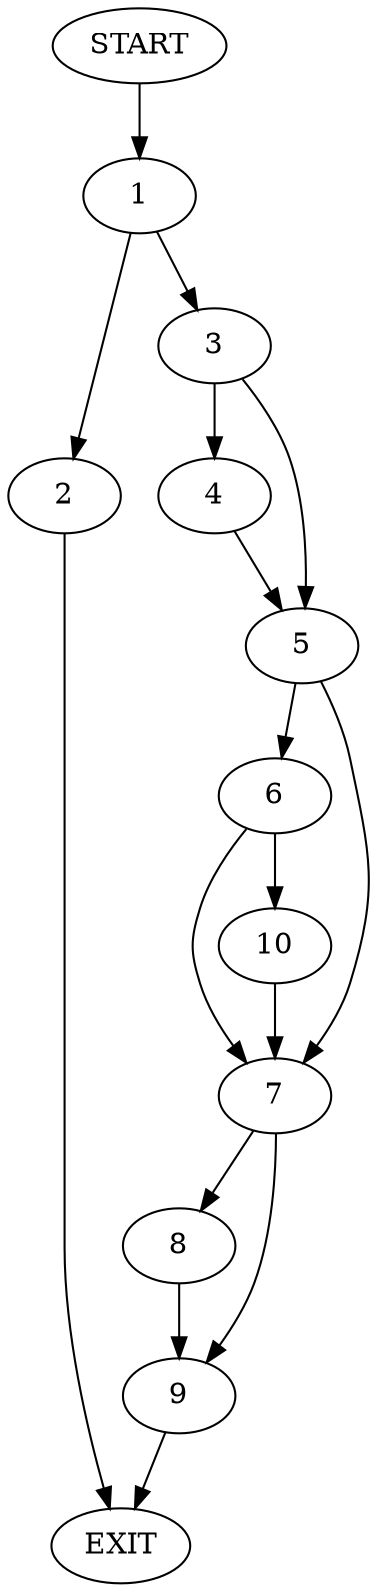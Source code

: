 digraph {
0 [label="START"]
11 [label="EXIT"]
0 -> 1
1 -> 2
1 -> 3
3 -> 4
3 -> 5
2 -> 11
4 -> 5
5 -> 6
5 -> 7
7 -> 8
7 -> 9
6 -> 10
6 -> 7
10 -> 7
8 -> 9
9 -> 11
}
